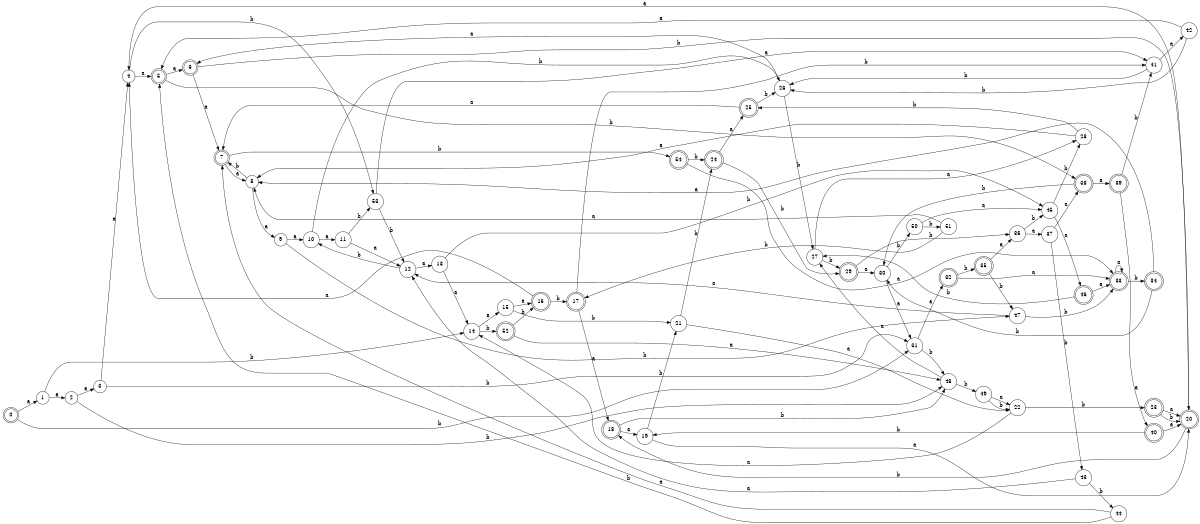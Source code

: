 digraph n44_2 {
__start0 [label="" shape="none"];

rankdir=LR;
size="8,5";

s0 [style="rounded,filled", color="black", fillcolor="white" shape="doublecircle", label="0"];
s1 [style="filled", color="black", fillcolor="white" shape="circle", label="1"];
s2 [style="filled", color="black", fillcolor="white" shape="circle", label="2"];
s3 [style="filled", color="black", fillcolor="white" shape="circle", label="3"];
s4 [style="filled", color="black", fillcolor="white" shape="circle", label="4"];
s5 [style="rounded,filled", color="black", fillcolor="white" shape="doublecircle", label="5"];
s6 [style="rounded,filled", color="black", fillcolor="white" shape="doublecircle", label="6"];
s7 [style="rounded,filled", color="black", fillcolor="white" shape="doublecircle", label="7"];
s8 [style="filled", color="black", fillcolor="white" shape="circle", label="8"];
s9 [style="filled", color="black", fillcolor="white" shape="circle", label="9"];
s10 [style="filled", color="black", fillcolor="white" shape="circle", label="10"];
s11 [style="filled", color="black", fillcolor="white" shape="circle", label="11"];
s12 [style="filled", color="black", fillcolor="white" shape="circle", label="12"];
s13 [style="filled", color="black", fillcolor="white" shape="circle", label="13"];
s14 [style="filled", color="black", fillcolor="white" shape="circle", label="14"];
s15 [style="filled", color="black", fillcolor="white" shape="circle", label="15"];
s16 [style="rounded,filled", color="black", fillcolor="white" shape="doublecircle", label="16"];
s17 [style="rounded,filled", color="black", fillcolor="white" shape="doublecircle", label="17"];
s18 [style="rounded,filled", color="black", fillcolor="white" shape="doublecircle", label="18"];
s19 [style="filled", color="black", fillcolor="white" shape="circle", label="19"];
s20 [style="rounded,filled", color="black", fillcolor="white" shape="doublecircle", label="20"];
s21 [style="filled", color="black", fillcolor="white" shape="circle", label="21"];
s22 [style="filled", color="black", fillcolor="white" shape="circle", label="22"];
s23 [style="rounded,filled", color="black", fillcolor="white" shape="doublecircle", label="23"];
s24 [style="rounded,filled", color="black", fillcolor="white" shape="doublecircle", label="24"];
s25 [style="rounded,filled", color="black", fillcolor="white" shape="doublecircle", label="25"];
s26 [style="filled", color="black", fillcolor="white" shape="circle", label="26"];
s27 [style="filled", color="black", fillcolor="white" shape="circle", label="27"];
s28 [style="filled", color="black", fillcolor="white" shape="circle", label="28"];
s29 [style="rounded,filled", color="black", fillcolor="white" shape="doublecircle", label="29"];
s30 [style="filled", color="black", fillcolor="white" shape="circle", label="30"];
s31 [style="filled", color="black", fillcolor="white" shape="circle", label="31"];
s32 [style="rounded,filled", color="black", fillcolor="white" shape="doublecircle", label="32"];
s33 [style="rounded,filled", color="black", fillcolor="white" shape="doublecircle", label="33"];
s34 [style="rounded,filled", color="black", fillcolor="white" shape="doublecircle", label="34"];
s35 [style="rounded,filled", color="black", fillcolor="white" shape="doublecircle", label="35"];
s36 [style="filled", color="black", fillcolor="white" shape="circle", label="36"];
s37 [style="filled", color="black", fillcolor="white" shape="circle", label="37"];
s38 [style="rounded,filled", color="black", fillcolor="white" shape="doublecircle", label="38"];
s39 [style="rounded,filled", color="black", fillcolor="white" shape="doublecircle", label="39"];
s40 [style="rounded,filled", color="black", fillcolor="white" shape="doublecircle", label="40"];
s41 [style="filled", color="black", fillcolor="white" shape="circle", label="41"];
s42 [style="filled", color="black", fillcolor="white" shape="circle", label="42"];
s43 [style="filled", color="black", fillcolor="white" shape="circle", label="43"];
s44 [style="filled", color="black", fillcolor="white" shape="circle", label="44"];
s45 [style="filled", color="black", fillcolor="white" shape="circle", label="45"];
s46 [style="rounded,filled", color="black", fillcolor="white" shape="doublecircle", label="46"];
s47 [style="filled", color="black", fillcolor="white" shape="circle", label="47"];
s48 [style="filled", color="black", fillcolor="white" shape="circle", label="48"];
s49 [style="filled", color="black", fillcolor="white" shape="circle", label="49"];
s50 [style="filled", color="black", fillcolor="white" shape="circle", label="50"];
s51 [style="filled", color="black", fillcolor="white" shape="circle", label="51"];
s52 [style="rounded,filled", color="black", fillcolor="white" shape="doublecircle", label="52"];
s53 [style="filled", color="black", fillcolor="white" shape="circle", label="53"];
s54 [style="rounded,filled", color="black", fillcolor="white" shape="doublecircle", label="54"];
s0 -> s1 [label="a"];
s0 -> s31 [label="b"];
s1 -> s2 [label="a"];
s1 -> s14 [label="b"];
s2 -> s3 [label="a"];
s2 -> s48 [label="b"];
s3 -> s4 [label="a"];
s3 -> s31 [label="b"];
s4 -> s5 [label="a"];
s4 -> s53 [label="b"];
s5 -> s6 [label="a"];
s5 -> s38 [label="b"];
s6 -> s7 [label="a"];
s6 -> s20 [label="b"];
s7 -> s8 [label="a"];
s7 -> s54 [label="b"];
s8 -> s9 [label="a"];
s8 -> s7 [label="b"];
s9 -> s10 [label="a"];
s9 -> s47 [label="b"];
s10 -> s11 [label="a"];
s10 -> s26 [label="b"];
s11 -> s12 [label="a"];
s11 -> s53 [label="b"];
s12 -> s13 [label="a"];
s12 -> s10 [label="b"];
s13 -> s14 [label="a"];
s13 -> s45 [label="b"];
s14 -> s15 [label="a"];
s14 -> s52 [label="b"];
s15 -> s16 [label="a"];
s15 -> s21 [label="b"];
s16 -> s4 [label="a"];
s16 -> s17 [label="b"];
s17 -> s18 [label="a"];
s17 -> s41 [label="b"];
s18 -> s19 [label="a"];
s18 -> s48 [label="b"];
s19 -> s20 [label="a"];
s19 -> s21 [label="b"];
s20 -> s4 [label="a"];
s20 -> s18 [label="b"];
s21 -> s22 [label="a"];
s21 -> s24 [label="b"];
s22 -> s14 [label="a"];
s22 -> s23 [label="b"];
s23 -> s20 [label="a"];
s23 -> s20 [label="b"];
s24 -> s25 [label="a"];
s24 -> s29 [label="b"];
s25 -> s7 [label="a"];
s25 -> s26 [label="b"];
s26 -> s6 [label="a"];
s26 -> s27 [label="b"];
s27 -> s28 [label="a"];
s27 -> s29 [label="b"];
s28 -> s8 [label="a"];
s28 -> s25 [label="b"];
s29 -> s30 [label="a"];
s29 -> s36 [label="b"];
s30 -> s31 [label="a"];
s30 -> s50 [label="b"];
s31 -> s32 [label="a"];
s31 -> s48 [label="b"];
s32 -> s33 [label="a"];
s32 -> s35 [label="b"];
s33 -> s33 [label="a"];
s33 -> s34 [label="b"];
s34 -> s8 [label="a"];
s34 -> s30 [label="b"];
s35 -> s36 [label="a"];
s35 -> s47 [label="b"];
s36 -> s37 [label="a"];
s36 -> s45 [label="b"];
s37 -> s38 [label="a"];
s37 -> s43 [label="b"];
s38 -> s39 [label="a"];
s38 -> s30 [label="b"];
s39 -> s40 [label="a"];
s39 -> s41 [label="b"];
s40 -> s20 [label="a"];
s40 -> s19 [label="b"];
s41 -> s42 [label="a"];
s41 -> s26 [label="b"];
s42 -> s5 [label="a"];
s42 -> s26 [label="b"];
s43 -> s12 [label="a"];
s43 -> s44 [label="b"];
s44 -> s7 [label="a"];
s44 -> s5 [label="b"];
s45 -> s46 [label="a"];
s45 -> s28 [label="b"];
s46 -> s33 [label="a"];
s46 -> s27 [label="b"];
s47 -> s12 [label="a"];
s47 -> s33 [label="b"];
s48 -> s27 [label="a"];
s48 -> s49 [label="b"];
s49 -> s22 [label="a"];
s49 -> s22 [label="b"];
s50 -> s45 [label="a"];
s50 -> s51 [label="b"];
s51 -> s8 [label="a"];
s51 -> s17 [label="b"];
s52 -> s48 [label="a"];
s52 -> s16 [label="b"];
s53 -> s41 [label="a"];
s53 -> s12 [label="b"];
s54 -> s33 [label="a"];
s54 -> s24 [label="b"];

}